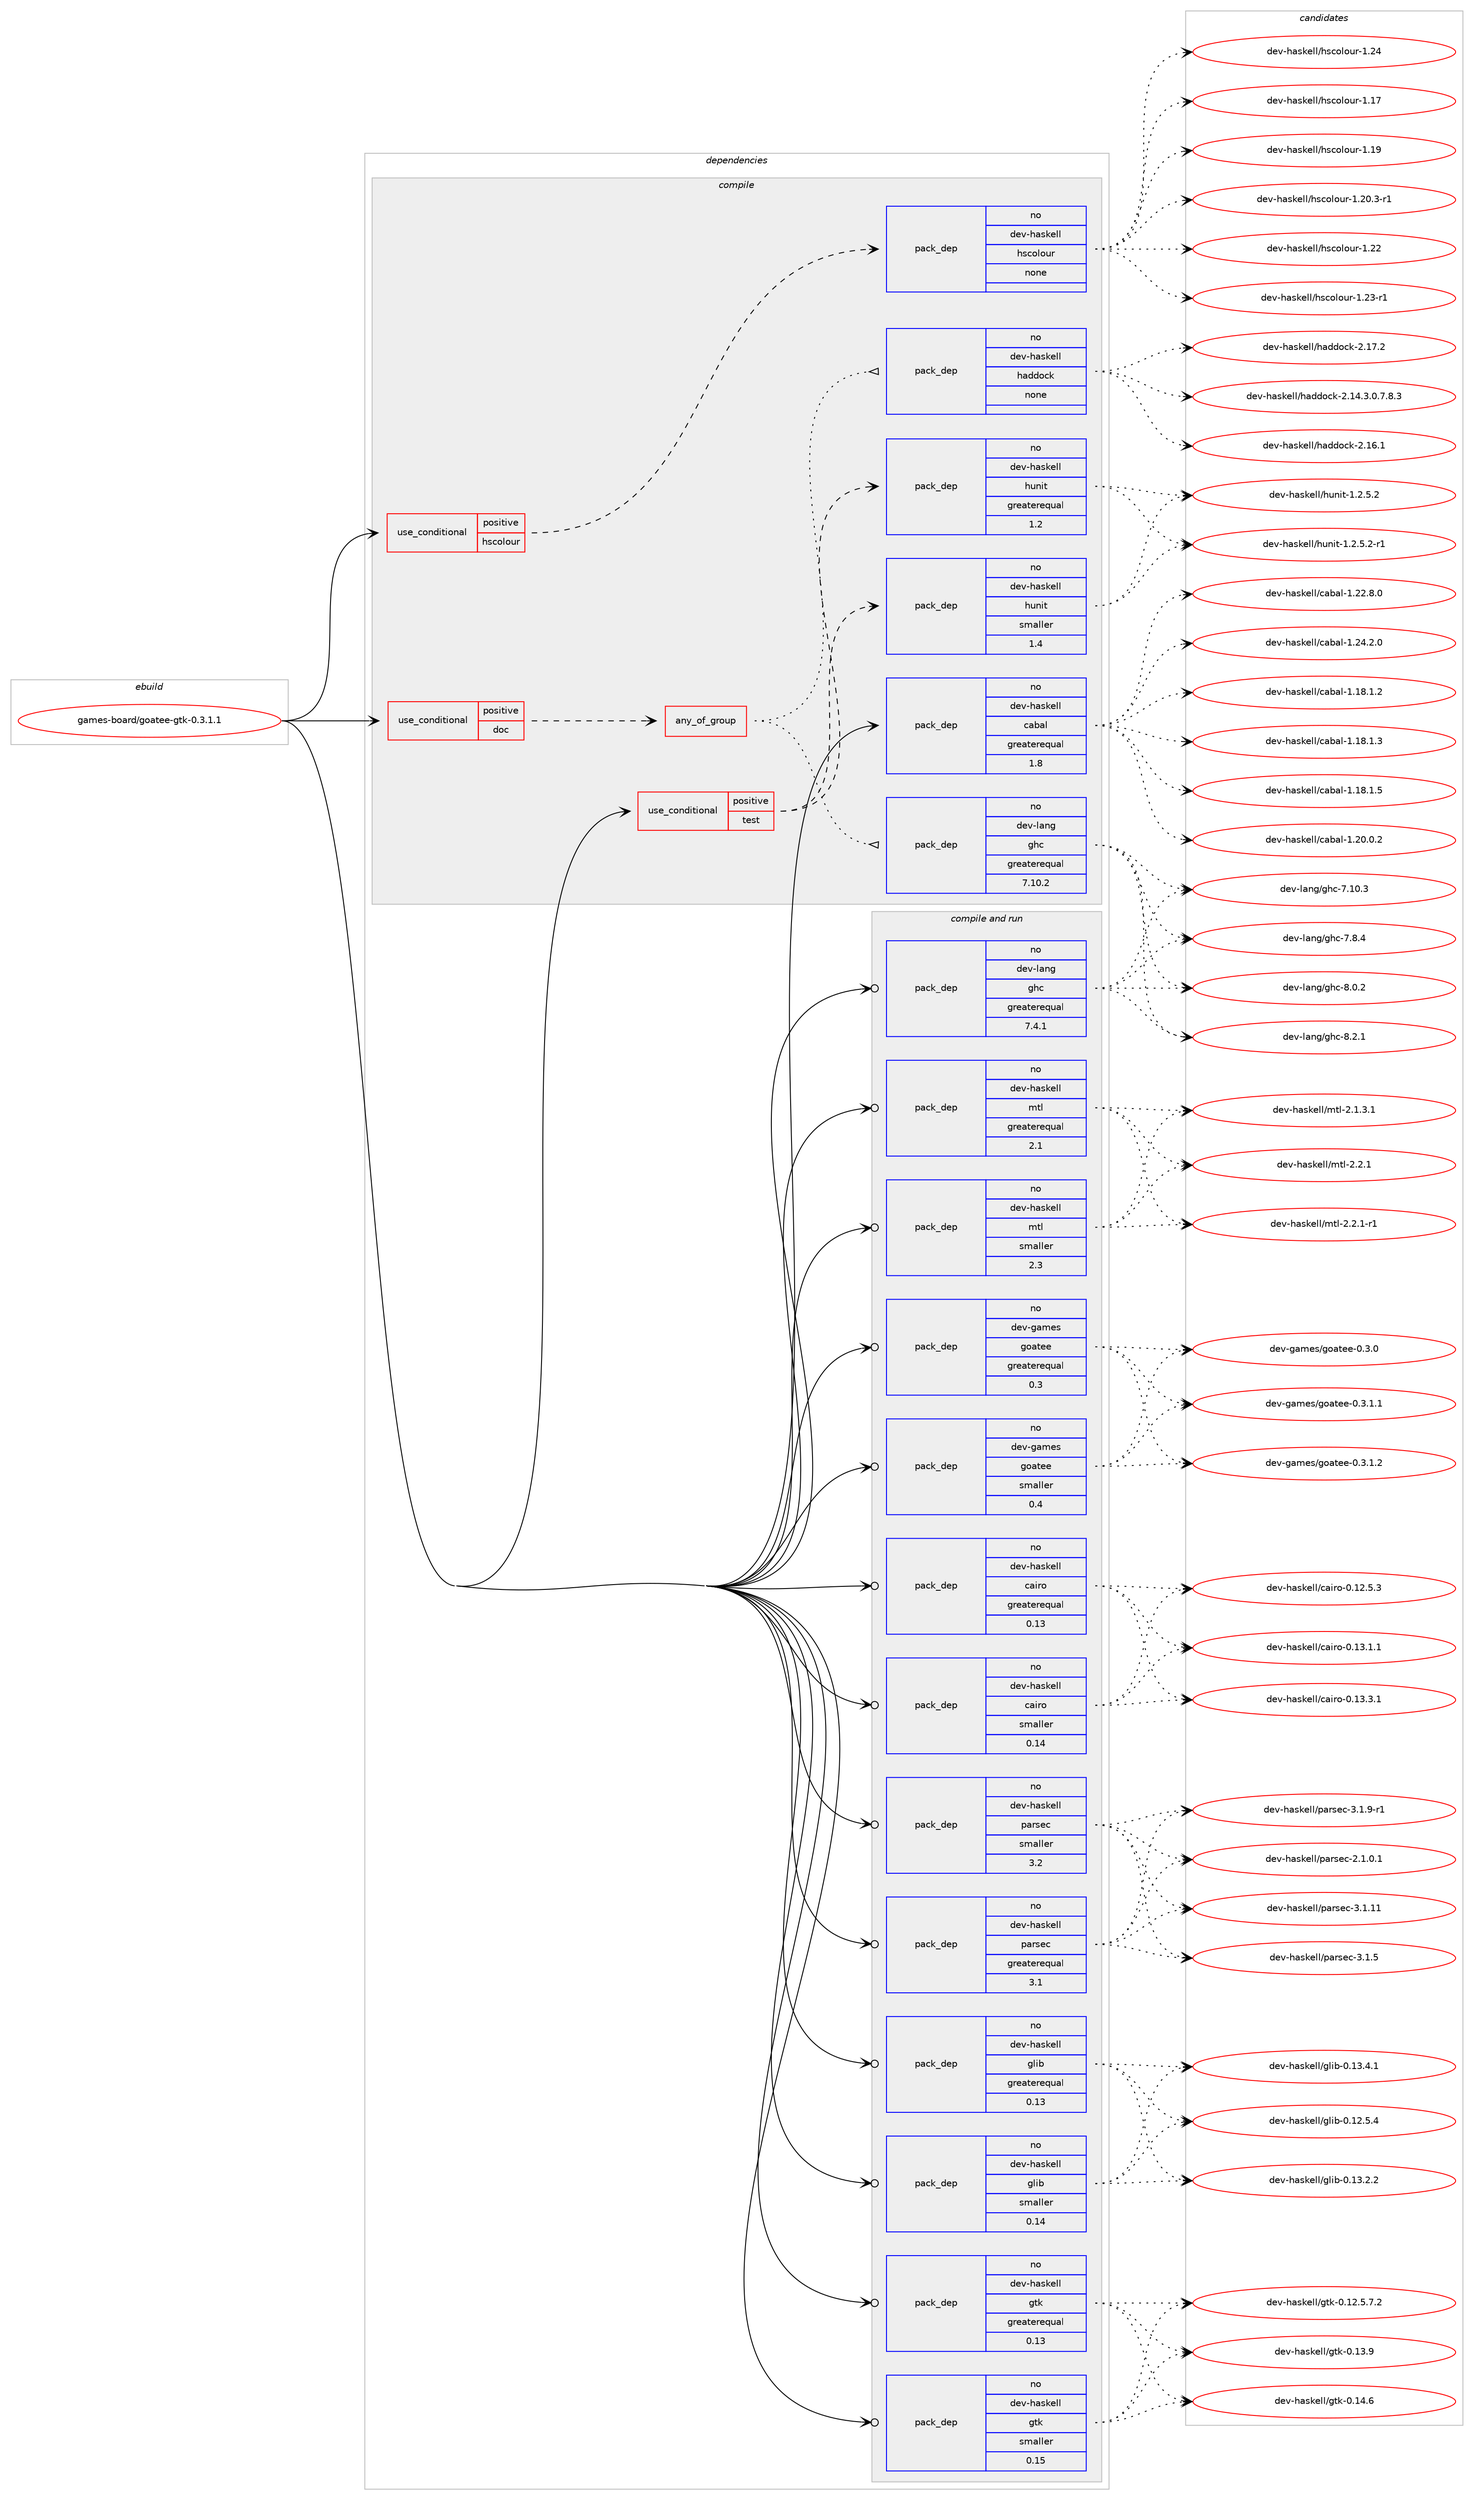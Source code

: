 digraph prolog {

# *************
# Graph options
# *************

newrank=true;
concentrate=true;
compound=true;
graph [rankdir=LR,fontname=Helvetica,fontsize=10,ranksep=1.5];#, ranksep=2.5, nodesep=0.2];
edge  [arrowhead=vee];
node  [fontname=Helvetica,fontsize=10];

# **********
# The ebuild
# **********

subgraph cluster_leftcol {
color=gray;
rank=same;
label=<<i>ebuild</i>>;
id [label="games-board/goatee-gtk-0.3.1.1", color=red, width=4, href="../games-board/goatee-gtk-0.3.1.1.svg"];
}

# ****************
# The dependencies
# ****************

subgraph cluster_midcol {
color=gray;
label=<<i>dependencies</i>>;
subgraph cluster_compile {
fillcolor="#eeeeee";
style=filled;
label=<<i>compile</i>>;
subgraph cond79778 {
dependency295411 [label=<<TABLE BORDER="0" CELLBORDER="1" CELLSPACING="0" CELLPADDING="4"><TR><TD ROWSPAN="3" CELLPADDING="10">use_conditional</TD></TR><TR><TD>positive</TD></TR><TR><TD>doc</TD></TR></TABLE>>, shape=none, color=red];
subgraph any4391 {
dependency295412 [label=<<TABLE BORDER="0" CELLBORDER="1" CELLSPACING="0" CELLPADDING="4"><TR><TD CELLPADDING="10">any_of_group</TD></TR></TABLE>>, shape=none, color=red];subgraph pack211190 {
dependency295413 [label=<<TABLE BORDER="0" CELLBORDER="1" CELLSPACING="0" CELLPADDING="4" WIDTH="220"><TR><TD ROWSPAN="6" CELLPADDING="30">pack_dep</TD></TR><TR><TD WIDTH="110">no</TD></TR><TR><TD>dev-haskell</TD></TR><TR><TD>haddock</TD></TR><TR><TD>none</TD></TR><TR><TD></TD></TR></TABLE>>, shape=none, color=blue];
}
dependency295412:e -> dependency295413:w [weight=20,style="dotted",arrowhead="oinv"];
subgraph pack211191 {
dependency295414 [label=<<TABLE BORDER="0" CELLBORDER="1" CELLSPACING="0" CELLPADDING="4" WIDTH="220"><TR><TD ROWSPAN="6" CELLPADDING="30">pack_dep</TD></TR><TR><TD WIDTH="110">no</TD></TR><TR><TD>dev-lang</TD></TR><TR><TD>ghc</TD></TR><TR><TD>greaterequal</TD></TR><TR><TD>7.10.2</TD></TR></TABLE>>, shape=none, color=blue];
}
dependency295412:e -> dependency295414:w [weight=20,style="dotted",arrowhead="oinv"];
}
dependency295411:e -> dependency295412:w [weight=20,style="dashed",arrowhead="vee"];
}
id:e -> dependency295411:w [weight=20,style="solid",arrowhead="vee"];
subgraph cond79779 {
dependency295415 [label=<<TABLE BORDER="0" CELLBORDER="1" CELLSPACING="0" CELLPADDING="4"><TR><TD ROWSPAN="3" CELLPADDING="10">use_conditional</TD></TR><TR><TD>positive</TD></TR><TR><TD>hscolour</TD></TR></TABLE>>, shape=none, color=red];
subgraph pack211192 {
dependency295416 [label=<<TABLE BORDER="0" CELLBORDER="1" CELLSPACING="0" CELLPADDING="4" WIDTH="220"><TR><TD ROWSPAN="6" CELLPADDING="30">pack_dep</TD></TR><TR><TD WIDTH="110">no</TD></TR><TR><TD>dev-haskell</TD></TR><TR><TD>hscolour</TD></TR><TR><TD>none</TD></TR><TR><TD></TD></TR></TABLE>>, shape=none, color=blue];
}
dependency295415:e -> dependency295416:w [weight=20,style="dashed",arrowhead="vee"];
}
id:e -> dependency295415:w [weight=20,style="solid",arrowhead="vee"];
subgraph cond79780 {
dependency295417 [label=<<TABLE BORDER="0" CELLBORDER="1" CELLSPACING="0" CELLPADDING="4"><TR><TD ROWSPAN="3" CELLPADDING="10">use_conditional</TD></TR><TR><TD>positive</TD></TR><TR><TD>test</TD></TR></TABLE>>, shape=none, color=red];
subgraph pack211193 {
dependency295418 [label=<<TABLE BORDER="0" CELLBORDER="1" CELLSPACING="0" CELLPADDING="4" WIDTH="220"><TR><TD ROWSPAN="6" CELLPADDING="30">pack_dep</TD></TR><TR><TD WIDTH="110">no</TD></TR><TR><TD>dev-haskell</TD></TR><TR><TD>hunit</TD></TR><TR><TD>greaterequal</TD></TR><TR><TD>1.2</TD></TR></TABLE>>, shape=none, color=blue];
}
dependency295417:e -> dependency295418:w [weight=20,style="dashed",arrowhead="vee"];
subgraph pack211194 {
dependency295419 [label=<<TABLE BORDER="0" CELLBORDER="1" CELLSPACING="0" CELLPADDING="4" WIDTH="220"><TR><TD ROWSPAN="6" CELLPADDING="30">pack_dep</TD></TR><TR><TD WIDTH="110">no</TD></TR><TR><TD>dev-haskell</TD></TR><TR><TD>hunit</TD></TR><TR><TD>smaller</TD></TR><TR><TD>1.4</TD></TR></TABLE>>, shape=none, color=blue];
}
dependency295417:e -> dependency295419:w [weight=20,style="dashed",arrowhead="vee"];
}
id:e -> dependency295417:w [weight=20,style="solid",arrowhead="vee"];
subgraph pack211195 {
dependency295420 [label=<<TABLE BORDER="0" CELLBORDER="1" CELLSPACING="0" CELLPADDING="4" WIDTH="220"><TR><TD ROWSPAN="6" CELLPADDING="30">pack_dep</TD></TR><TR><TD WIDTH="110">no</TD></TR><TR><TD>dev-haskell</TD></TR><TR><TD>cabal</TD></TR><TR><TD>greaterequal</TD></TR><TR><TD>1.8</TD></TR></TABLE>>, shape=none, color=blue];
}
id:e -> dependency295420:w [weight=20,style="solid",arrowhead="vee"];
}
subgraph cluster_compileandrun {
fillcolor="#eeeeee";
style=filled;
label=<<i>compile and run</i>>;
subgraph pack211196 {
dependency295421 [label=<<TABLE BORDER="0" CELLBORDER="1" CELLSPACING="0" CELLPADDING="4" WIDTH="220"><TR><TD ROWSPAN="6" CELLPADDING="30">pack_dep</TD></TR><TR><TD WIDTH="110">no</TD></TR><TR><TD>dev-games</TD></TR><TR><TD>goatee</TD></TR><TR><TD>greaterequal</TD></TR><TR><TD>0.3</TD></TR></TABLE>>, shape=none, color=blue];
}
id:e -> dependency295421:w [weight=20,style="solid",arrowhead="odotvee"];
subgraph pack211197 {
dependency295422 [label=<<TABLE BORDER="0" CELLBORDER="1" CELLSPACING="0" CELLPADDING="4" WIDTH="220"><TR><TD ROWSPAN="6" CELLPADDING="30">pack_dep</TD></TR><TR><TD WIDTH="110">no</TD></TR><TR><TD>dev-games</TD></TR><TR><TD>goatee</TD></TR><TR><TD>smaller</TD></TR><TR><TD>0.4</TD></TR></TABLE>>, shape=none, color=blue];
}
id:e -> dependency295422:w [weight=20,style="solid",arrowhead="odotvee"];
subgraph pack211198 {
dependency295423 [label=<<TABLE BORDER="0" CELLBORDER="1" CELLSPACING="0" CELLPADDING="4" WIDTH="220"><TR><TD ROWSPAN="6" CELLPADDING="30">pack_dep</TD></TR><TR><TD WIDTH="110">no</TD></TR><TR><TD>dev-haskell</TD></TR><TR><TD>cairo</TD></TR><TR><TD>greaterequal</TD></TR><TR><TD>0.13</TD></TR></TABLE>>, shape=none, color=blue];
}
id:e -> dependency295423:w [weight=20,style="solid",arrowhead="odotvee"];
subgraph pack211199 {
dependency295424 [label=<<TABLE BORDER="0" CELLBORDER="1" CELLSPACING="0" CELLPADDING="4" WIDTH="220"><TR><TD ROWSPAN="6" CELLPADDING="30">pack_dep</TD></TR><TR><TD WIDTH="110">no</TD></TR><TR><TD>dev-haskell</TD></TR><TR><TD>cairo</TD></TR><TR><TD>smaller</TD></TR><TR><TD>0.14</TD></TR></TABLE>>, shape=none, color=blue];
}
id:e -> dependency295424:w [weight=20,style="solid",arrowhead="odotvee"];
subgraph pack211200 {
dependency295425 [label=<<TABLE BORDER="0" CELLBORDER="1" CELLSPACING="0" CELLPADDING="4" WIDTH="220"><TR><TD ROWSPAN="6" CELLPADDING="30">pack_dep</TD></TR><TR><TD WIDTH="110">no</TD></TR><TR><TD>dev-haskell</TD></TR><TR><TD>glib</TD></TR><TR><TD>greaterequal</TD></TR><TR><TD>0.13</TD></TR></TABLE>>, shape=none, color=blue];
}
id:e -> dependency295425:w [weight=20,style="solid",arrowhead="odotvee"];
subgraph pack211201 {
dependency295426 [label=<<TABLE BORDER="0" CELLBORDER="1" CELLSPACING="0" CELLPADDING="4" WIDTH="220"><TR><TD ROWSPAN="6" CELLPADDING="30">pack_dep</TD></TR><TR><TD WIDTH="110">no</TD></TR><TR><TD>dev-haskell</TD></TR><TR><TD>glib</TD></TR><TR><TD>smaller</TD></TR><TR><TD>0.14</TD></TR></TABLE>>, shape=none, color=blue];
}
id:e -> dependency295426:w [weight=20,style="solid",arrowhead="odotvee"];
subgraph pack211202 {
dependency295427 [label=<<TABLE BORDER="0" CELLBORDER="1" CELLSPACING="0" CELLPADDING="4" WIDTH="220"><TR><TD ROWSPAN="6" CELLPADDING="30">pack_dep</TD></TR><TR><TD WIDTH="110">no</TD></TR><TR><TD>dev-haskell</TD></TR><TR><TD>gtk</TD></TR><TR><TD>greaterequal</TD></TR><TR><TD>0.13</TD></TR></TABLE>>, shape=none, color=blue];
}
id:e -> dependency295427:w [weight=20,style="solid",arrowhead="odotvee"];
subgraph pack211203 {
dependency295428 [label=<<TABLE BORDER="0" CELLBORDER="1" CELLSPACING="0" CELLPADDING="4" WIDTH="220"><TR><TD ROWSPAN="6" CELLPADDING="30">pack_dep</TD></TR><TR><TD WIDTH="110">no</TD></TR><TR><TD>dev-haskell</TD></TR><TR><TD>gtk</TD></TR><TR><TD>smaller</TD></TR><TR><TD>0.15</TD></TR></TABLE>>, shape=none, color=blue];
}
id:e -> dependency295428:w [weight=20,style="solid",arrowhead="odotvee"];
subgraph pack211204 {
dependency295429 [label=<<TABLE BORDER="0" CELLBORDER="1" CELLSPACING="0" CELLPADDING="4" WIDTH="220"><TR><TD ROWSPAN="6" CELLPADDING="30">pack_dep</TD></TR><TR><TD WIDTH="110">no</TD></TR><TR><TD>dev-haskell</TD></TR><TR><TD>mtl</TD></TR><TR><TD>greaterequal</TD></TR><TR><TD>2.1</TD></TR></TABLE>>, shape=none, color=blue];
}
id:e -> dependency295429:w [weight=20,style="solid",arrowhead="odotvee"];
subgraph pack211205 {
dependency295430 [label=<<TABLE BORDER="0" CELLBORDER="1" CELLSPACING="0" CELLPADDING="4" WIDTH="220"><TR><TD ROWSPAN="6" CELLPADDING="30">pack_dep</TD></TR><TR><TD WIDTH="110">no</TD></TR><TR><TD>dev-haskell</TD></TR><TR><TD>mtl</TD></TR><TR><TD>smaller</TD></TR><TR><TD>2.3</TD></TR></TABLE>>, shape=none, color=blue];
}
id:e -> dependency295430:w [weight=20,style="solid",arrowhead="odotvee"];
subgraph pack211206 {
dependency295431 [label=<<TABLE BORDER="0" CELLBORDER="1" CELLSPACING="0" CELLPADDING="4" WIDTH="220"><TR><TD ROWSPAN="6" CELLPADDING="30">pack_dep</TD></TR><TR><TD WIDTH="110">no</TD></TR><TR><TD>dev-haskell</TD></TR><TR><TD>parsec</TD></TR><TR><TD>greaterequal</TD></TR><TR><TD>3.1</TD></TR></TABLE>>, shape=none, color=blue];
}
id:e -> dependency295431:w [weight=20,style="solid",arrowhead="odotvee"];
subgraph pack211207 {
dependency295432 [label=<<TABLE BORDER="0" CELLBORDER="1" CELLSPACING="0" CELLPADDING="4" WIDTH="220"><TR><TD ROWSPAN="6" CELLPADDING="30">pack_dep</TD></TR><TR><TD WIDTH="110">no</TD></TR><TR><TD>dev-haskell</TD></TR><TR><TD>parsec</TD></TR><TR><TD>smaller</TD></TR><TR><TD>3.2</TD></TR></TABLE>>, shape=none, color=blue];
}
id:e -> dependency295432:w [weight=20,style="solid",arrowhead="odotvee"];
subgraph pack211208 {
dependency295433 [label=<<TABLE BORDER="0" CELLBORDER="1" CELLSPACING="0" CELLPADDING="4" WIDTH="220"><TR><TD ROWSPAN="6" CELLPADDING="30">pack_dep</TD></TR><TR><TD WIDTH="110">no</TD></TR><TR><TD>dev-lang</TD></TR><TR><TD>ghc</TD></TR><TR><TD>greaterequal</TD></TR><TR><TD>7.4.1</TD></TR></TABLE>>, shape=none, color=blue];
}
id:e -> dependency295433:w [weight=20,style="solid",arrowhead="odotvee"];
}
subgraph cluster_run {
fillcolor="#eeeeee";
style=filled;
label=<<i>run</i>>;
}
}

# **************
# The candidates
# **************

subgraph cluster_choices {
rank=same;
color=gray;
label=<<i>candidates</i>>;

subgraph choice211190 {
color=black;
nodesep=1;
choice1001011184510497115107101108108471049710010011199107455046495246514648465546564651 [label="dev-haskell/haddock-2.14.3.0.7.8.3", color=red, width=4,href="../dev-haskell/haddock-2.14.3.0.7.8.3.svg"];
choice100101118451049711510710110810847104971001001119910745504649544649 [label="dev-haskell/haddock-2.16.1", color=red, width=4,href="../dev-haskell/haddock-2.16.1.svg"];
choice100101118451049711510710110810847104971001001119910745504649554650 [label="dev-haskell/haddock-2.17.2", color=red, width=4,href="../dev-haskell/haddock-2.17.2.svg"];
dependency295413:e -> choice1001011184510497115107101108108471049710010011199107455046495246514648465546564651:w [style=dotted,weight="100"];
dependency295413:e -> choice100101118451049711510710110810847104971001001119910745504649544649:w [style=dotted,weight="100"];
dependency295413:e -> choice100101118451049711510710110810847104971001001119910745504649554650:w [style=dotted,weight="100"];
}
subgraph choice211191 {
color=black;
nodesep=1;
choice1001011184510897110103471031049945554649484651 [label="dev-lang/ghc-7.10.3", color=red, width=4,href="../dev-lang/ghc-7.10.3.svg"];
choice10010111845108971101034710310499455546564652 [label="dev-lang/ghc-7.8.4", color=red, width=4,href="../dev-lang/ghc-7.8.4.svg"];
choice10010111845108971101034710310499455646484650 [label="dev-lang/ghc-8.0.2", color=red, width=4,href="../dev-lang/ghc-8.0.2.svg"];
choice10010111845108971101034710310499455646504649 [label="dev-lang/ghc-8.2.1", color=red, width=4,href="../dev-lang/ghc-8.2.1.svg"];
dependency295414:e -> choice1001011184510897110103471031049945554649484651:w [style=dotted,weight="100"];
dependency295414:e -> choice10010111845108971101034710310499455546564652:w [style=dotted,weight="100"];
dependency295414:e -> choice10010111845108971101034710310499455646484650:w [style=dotted,weight="100"];
dependency295414:e -> choice10010111845108971101034710310499455646504649:w [style=dotted,weight="100"];
}
subgraph choice211192 {
color=black;
nodesep=1;
choice100101118451049711510710110810847104115991111081111171144549464955 [label="dev-haskell/hscolour-1.17", color=red, width=4,href="../dev-haskell/hscolour-1.17.svg"];
choice100101118451049711510710110810847104115991111081111171144549464957 [label="dev-haskell/hscolour-1.19", color=red, width=4,href="../dev-haskell/hscolour-1.19.svg"];
choice10010111845104971151071011081084710411599111108111117114454946504846514511449 [label="dev-haskell/hscolour-1.20.3-r1", color=red, width=4,href="../dev-haskell/hscolour-1.20.3-r1.svg"];
choice100101118451049711510710110810847104115991111081111171144549465050 [label="dev-haskell/hscolour-1.22", color=red, width=4,href="../dev-haskell/hscolour-1.22.svg"];
choice1001011184510497115107101108108471041159911110811111711445494650514511449 [label="dev-haskell/hscolour-1.23-r1", color=red, width=4,href="../dev-haskell/hscolour-1.23-r1.svg"];
choice100101118451049711510710110810847104115991111081111171144549465052 [label="dev-haskell/hscolour-1.24", color=red, width=4,href="../dev-haskell/hscolour-1.24.svg"];
dependency295416:e -> choice100101118451049711510710110810847104115991111081111171144549464955:w [style=dotted,weight="100"];
dependency295416:e -> choice100101118451049711510710110810847104115991111081111171144549464957:w [style=dotted,weight="100"];
dependency295416:e -> choice10010111845104971151071011081084710411599111108111117114454946504846514511449:w [style=dotted,weight="100"];
dependency295416:e -> choice100101118451049711510710110810847104115991111081111171144549465050:w [style=dotted,weight="100"];
dependency295416:e -> choice1001011184510497115107101108108471041159911110811111711445494650514511449:w [style=dotted,weight="100"];
dependency295416:e -> choice100101118451049711510710110810847104115991111081111171144549465052:w [style=dotted,weight="100"];
}
subgraph choice211193 {
color=black;
nodesep=1;
choice1001011184510497115107101108108471041171101051164549465046534650 [label="dev-haskell/hunit-1.2.5.2", color=red, width=4,href="../dev-haskell/hunit-1.2.5.2.svg"];
choice10010111845104971151071011081084710411711010511645494650465346504511449 [label="dev-haskell/hunit-1.2.5.2-r1", color=red, width=4,href="../dev-haskell/hunit-1.2.5.2-r1.svg"];
dependency295418:e -> choice1001011184510497115107101108108471041171101051164549465046534650:w [style=dotted,weight="100"];
dependency295418:e -> choice10010111845104971151071011081084710411711010511645494650465346504511449:w [style=dotted,weight="100"];
}
subgraph choice211194 {
color=black;
nodesep=1;
choice1001011184510497115107101108108471041171101051164549465046534650 [label="dev-haskell/hunit-1.2.5.2", color=red, width=4,href="../dev-haskell/hunit-1.2.5.2.svg"];
choice10010111845104971151071011081084710411711010511645494650465346504511449 [label="dev-haskell/hunit-1.2.5.2-r1", color=red, width=4,href="../dev-haskell/hunit-1.2.5.2-r1.svg"];
dependency295419:e -> choice1001011184510497115107101108108471041171101051164549465046534650:w [style=dotted,weight="100"];
dependency295419:e -> choice10010111845104971151071011081084710411711010511645494650465346504511449:w [style=dotted,weight="100"];
}
subgraph choice211195 {
color=black;
nodesep=1;
choice10010111845104971151071011081084799979897108454946495646494650 [label="dev-haskell/cabal-1.18.1.2", color=red, width=4,href="../dev-haskell/cabal-1.18.1.2.svg"];
choice10010111845104971151071011081084799979897108454946495646494651 [label="dev-haskell/cabal-1.18.1.3", color=red, width=4,href="../dev-haskell/cabal-1.18.1.3.svg"];
choice10010111845104971151071011081084799979897108454946495646494653 [label="dev-haskell/cabal-1.18.1.5", color=red, width=4,href="../dev-haskell/cabal-1.18.1.5.svg"];
choice10010111845104971151071011081084799979897108454946504846484650 [label="dev-haskell/cabal-1.20.0.2", color=red, width=4,href="../dev-haskell/cabal-1.20.0.2.svg"];
choice10010111845104971151071011081084799979897108454946505046564648 [label="dev-haskell/cabal-1.22.8.0", color=red, width=4,href="../dev-haskell/cabal-1.22.8.0.svg"];
choice10010111845104971151071011081084799979897108454946505246504648 [label="dev-haskell/cabal-1.24.2.0", color=red, width=4,href="../dev-haskell/cabal-1.24.2.0.svg"];
dependency295420:e -> choice10010111845104971151071011081084799979897108454946495646494650:w [style=dotted,weight="100"];
dependency295420:e -> choice10010111845104971151071011081084799979897108454946495646494651:w [style=dotted,weight="100"];
dependency295420:e -> choice10010111845104971151071011081084799979897108454946495646494653:w [style=dotted,weight="100"];
dependency295420:e -> choice10010111845104971151071011081084799979897108454946504846484650:w [style=dotted,weight="100"];
dependency295420:e -> choice10010111845104971151071011081084799979897108454946505046564648:w [style=dotted,weight="100"];
dependency295420:e -> choice10010111845104971151071011081084799979897108454946505246504648:w [style=dotted,weight="100"];
}
subgraph choice211196 {
color=black;
nodesep=1;
choice10010111845103971091011154710311197116101101454846514648 [label="dev-games/goatee-0.3.0", color=red, width=4,href="../dev-games/goatee-0.3.0.svg"];
choice100101118451039710910111547103111971161011014548465146494649 [label="dev-games/goatee-0.3.1.1", color=red, width=4,href="../dev-games/goatee-0.3.1.1.svg"];
choice100101118451039710910111547103111971161011014548465146494650 [label="dev-games/goatee-0.3.1.2", color=red, width=4,href="../dev-games/goatee-0.3.1.2.svg"];
dependency295421:e -> choice10010111845103971091011154710311197116101101454846514648:w [style=dotted,weight="100"];
dependency295421:e -> choice100101118451039710910111547103111971161011014548465146494649:w [style=dotted,weight="100"];
dependency295421:e -> choice100101118451039710910111547103111971161011014548465146494650:w [style=dotted,weight="100"];
}
subgraph choice211197 {
color=black;
nodesep=1;
choice10010111845103971091011154710311197116101101454846514648 [label="dev-games/goatee-0.3.0", color=red, width=4,href="../dev-games/goatee-0.3.0.svg"];
choice100101118451039710910111547103111971161011014548465146494649 [label="dev-games/goatee-0.3.1.1", color=red, width=4,href="../dev-games/goatee-0.3.1.1.svg"];
choice100101118451039710910111547103111971161011014548465146494650 [label="dev-games/goatee-0.3.1.2", color=red, width=4,href="../dev-games/goatee-0.3.1.2.svg"];
dependency295422:e -> choice10010111845103971091011154710311197116101101454846514648:w [style=dotted,weight="100"];
dependency295422:e -> choice100101118451039710910111547103111971161011014548465146494649:w [style=dotted,weight="100"];
dependency295422:e -> choice100101118451039710910111547103111971161011014548465146494650:w [style=dotted,weight="100"];
}
subgraph choice211198 {
color=black;
nodesep=1;
choice1001011184510497115107101108108479997105114111454846495046534651 [label="dev-haskell/cairo-0.12.5.3", color=red, width=4,href="../dev-haskell/cairo-0.12.5.3.svg"];
choice1001011184510497115107101108108479997105114111454846495146494649 [label="dev-haskell/cairo-0.13.1.1", color=red, width=4,href="../dev-haskell/cairo-0.13.1.1.svg"];
choice1001011184510497115107101108108479997105114111454846495146514649 [label="dev-haskell/cairo-0.13.3.1", color=red, width=4,href="../dev-haskell/cairo-0.13.3.1.svg"];
dependency295423:e -> choice1001011184510497115107101108108479997105114111454846495046534651:w [style=dotted,weight="100"];
dependency295423:e -> choice1001011184510497115107101108108479997105114111454846495146494649:w [style=dotted,weight="100"];
dependency295423:e -> choice1001011184510497115107101108108479997105114111454846495146514649:w [style=dotted,weight="100"];
}
subgraph choice211199 {
color=black;
nodesep=1;
choice1001011184510497115107101108108479997105114111454846495046534651 [label="dev-haskell/cairo-0.12.5.3", color=red, width=4,href="../dev-haskell/cairo-0.12.5.3.svg"];
choice1001011184510497115107101108108479997105114111454846495146494649 [label="dev-haskell/cairo-0.13.1.1", color=red, width=4,href="../dev-haskell/cairo-0.13.1.1.svg"];
choice1001011184510497115107101108108479997105114111454846495146514649 [label="dev-haskell/cairo-0.13.3.1", color=red, width=4,href="../dev-haskell/cairo-0.13.3.1.svg"];
dependency295424:e -> choice1001011184510497115107101108108479997105114111454846495046534651:w [style=dotted,weight="100"];
dependency295424:e -> choice1001011184510497115107101108108479997105114111454846495146494649:w [style=dotted,weight="100"];
dependency295424:e -> choice1001011184510497115107101108108479997105114111454846495146514649:w [style=dotted,weight="100"];
}
subgraph choice211200 {
color=black;
nodesep=1;
choice10010111845104971151071011081084710310810598454846495046534652 [label="dev-haskell/glib-0.12.5.4", color=red, width=4,href="../dev-haskell/glib-0.12.5.4.svg"];
choice10010111845104971151071011081084710310810598454846495146504650 [label="dev-haskell/glib-0.13.2.2", color=red, width=4,href="../dev-haskell/glib-0.13.2.2.svg"];
choice10010111845104971151071011081084710310810598454846495146524649 [label="dev-haskell/glib-0.13.4.1", color=red, width=4,href="../dev-haskell/glib-0.13.4.1.svg"];
dependency295425:e -> choice10010111845104971151071011081084710310810598454846495046534652:w [style=dotted,weight="100"];
dependency295425:e -> choice10010111845104971151071011081084710310810598454846495146504650:w [style=dotted,weight="100"];
dependency295425:e -> choice10010111845104971151071011081084710310810598454846495146524649:w [style=dotted,weight="100"];
}
subgraph choice211201 {
color=black;
nodesep=1;
choice10010111845104971151071011081084710310810598454846495046534652 [label="dev-haskell/glib-0.12.5.4", color=red, width=4,href="../dev-haskell/glib-0.12.5.4.svg"];
choice10010111845104971151071011081084710310810598454846495146504650 [label="dev-haskell/glib-0.13.2.2", color=red, width=4,href="../dev-haskell/glib-0.13.2.2.svg"];
choice10010111845104971151071011081084710310810598454846495146524649 [label="dev-haskell/glib-0.13.4.1", color=red, width=4,href="../dev-haskell/glib-0.13.4.1.svg"];
dependency295426:e -> choice10010111845104971151071011081084710310810598454846495046534652:w [style=dotted,weight="100"];
dependency295426:e -> choice10010111845104971151071011081084710310810598454846495146504650:w [style=dotted,weight="100"];
dependency295426:e -> choice10010111845104971151071011081084710310810598454846495146524649:w [style=dotted,weight="100"];
}
subgraph choice211202 {
color=black;
nodesep=1;
choice1001011184510497115107101108108471031161074548464950465346554650 [label="dev-haskell/gtk-0.12.5.7.2", color=red, width=4,href="../dev-haskell/gtk-0.12.5.7.2.svg"];
choice10010111845104971151071011081084710311610745484649514657 [label="dev-haskell/gtk-0.13.9", color=red, width=4,href="../dev-haskell/gtk-0.13.9.svg"];
choice10010111845104971151071011081084710311610745484649524654 [label="dev-haskell/gtk-0.14.6", color=red, width=4,href="../dev-haskell/gtk-0.14.6.svg"];
dependency295427:e -> choice1001011184510497115107101108108471031161074548464950465346554650:w [style=dotted,weight="100"];
dependency295427:e -> choice10010111845104971151071011081084710311610745484649514657:w [style=dotted,weight="100"];
dependency295427:e -> choice10010111845104971151071011081084710311610745484649524654:w [style=dotted,weight="100"];
}
subgraph choice211203 {
color=black;
nodesep=1;
choice1001011184510497115107101108108471031161074548464950465346554650 [label="dev-haskell/gtk-0.12.5.7.2", color=red, width=4,href="../dev-haskell/gtk-0.12.5.7.2.svg"];
choice10010111845104971151071011081084710311610745484649514657 [label="dev-haskell/gtk-0.13.9", color=red, width=4,href="../dev-haskell/gtk-0.13.9.svg"];
choice10010111845104971151071011081084710311610745484649524654 [label="dev-haskell/gtk-0.14.6", color=red, width=4,href="../dev-haskell/gtk-0.14.6.svg"];
dependency295428:e -> choice1001011184510497115107101108108471031161074548464950465346554650:w [style=dotted,weight="100"];
dependency295428:e -> choice10010111845104971151071011081084710311610745484649514657:w [style=dotted,weight="100"];
dependency295428:e -> choice10010111845104971151071011081084710311610745484649524654:w [style=dotted,weight="100"];
}
subgraph choice211204 {
color=black;
nodesep=1;
choice1001011184510497115107101108108471091161084550464946514649 [label="dev-haskell/mtl-2.1.3.1", color=red, width=4,href="../dev-haskell/mtl-2.1.3.1.svg"];
choice100101118451049711510710110810847109116108455046504649 [label="dev-haskell/mtl-2.2.1", color=red, width=4,href="../dev-haskell/mtl-2.2.1.svg"];
choice1001011184510497115107101108108471091161084550465046494511449 [label="dev-haskell/mtl-2.2.1-r1", color=red, width=4,href="../dev-haskell/mtl-2.2.1-r1.svg"];
dependency295429:e -> choice1001011184510497115107101108108471091161084550464946514649:w [style=dotted,weight="100"];
dependency295429:e -> choice100101118451049711510710110810847109116108455046504649:w [style=dotted,weight="100"];
dependency295429:e -> choice1001011184510497115107101108108471091161084550465046494511449:w [style=dotted,weight="100"];
}
subgraph choice211205 {
color=black;
nodesep=1;
choice1001011184510497115107101108108471091161084550464946514649 [label="dev-haskell/mtl-2.1.3.1", color=red, width=4,href="../dev-haskell/mtl-2.1.3.1.svg"];
choice100101118451049711510710110810847109116108455046504649 [label="dev-haskell/mtl-2.2.1", color=red, width=4,href="../dev-haskell/mtl-2.2.1.svg"];
choice1001011184510497115107101108108471091161084550465046494511449 [label="dev-haskell/mtl-2.2.1-r1", color=red, width=4,href="../dev-haskell/mtl-2.2.1-r1.svg"];
dependency295430:e -> choice1001011184510497115107101108108471091161084550464946514649:w [style=dotted,weight="100"];
dependency295430:e -> choice100101118451049711510710110810847109116108455046504649:w [style=dotted,weight="100"];
dependency295430:e -> choice1001011184510497115107101108108471091161084550465046494511449:w [style=dotted,weight="100"];
}
subgraph choice211206 {
color=black;
nodesep=1;
choice10010111845104971151071011081084711297114115101994550464946484649 [label="dev-haskell/parsec-2.1.0.1", color=red, width=4,href="../dev-haskell/parsec-2.1.0.1.svg"];
choice100101118451049711510710110810847112971141151019945514649464949 [label="dev-haskell/parsec-3.1.11", color=red, width=4,href="../dev-haskell/parsec-3.1.11.svg"];
choice1001011184510497115107101108108471129711411510199455146494653 [label="dev-haskell/parsec-3.1.5", color=red, width=4,href="../dev-haskell/parsec-3.1.5.svg"];
choice10010111845104971151071011081084711297114115101994551464946574511449 [label="dev-haskell/parsec-3.1.9-r1", color=red, width=4,href="../dev-haskell/parsec-3.1.9-r1.svg"];
dependency295431:e -> choice10010111845104971151071011081084711297114115101994550464946484649:w [style=dotted,weight="100"];
dependency295431:e -> choice100101118451049711510710110810847112971141151019945514649464949:w [style=dotted,weight="100"];
dependency295431:e -> choice1001011184510497115107101108108471129711411510199455146494653:w [style=dotted,weight="100"];
dependency295431:e -> choice10010111845104971151071011081084711297114115101994551464946574511449:w [style=dotted,weight="100"];
}
subgraph choice211207 {
color=black;
nodesep=1;
choice10010111845104971151071011081084711297114115101994550464946484649 [label="dev-haskell/parsec-2.1.0.1", color=red, width=4,href="../dev-haskell/parsec-2.1.0.1.svg"];
choice100101118451049711510710110810847112971141151019945514649464949 [label="dev-haskell/parsec-3.1.11", color=red, width=4,href="../dev-haskell/parsec-3.1.11.svg"];
choice1001011184510497115107101108108471129711411510199455146494653 [label="dev-haskell/parsec-3.1.5", color=red, width=4,href="../dev-haskell/parsec-3.1.5.svg"];
choice10010111845104971151071011081084711297114115101994551464946574511449 [label="dev-haskell/parsec-3.1.9-r1", color=red, width=4,href="../dev-haskell/parsec-3.1.9-r1.svg"];
dependency295432:e -> choice10010111845104971151071011081084711297114115101994550464946484649:w [style=dotted,weight="100"];
dependency295432:e -> choice100101118451049711510710110810847112971141151019945514649464949:w [style=dotted,weight="100"];
dependency295432:e -> choice1001011184510497115107101108108471129711411510199455146494653:w [style=dotted,weight="100"];
dependency295432:e -> choice10010111845104971151071011081084711297114115101994551464946574511449:w [style=dotted,weight="100"];
}
subgraph choice211208 {
color=black;
nodesep=1;
choice1001011184510897110103471031049945554649484651 [label="dev-lang/ghc-7.10.3", color=red, width=4,href="../dev-lang/ghc-7.10.3.svg"];
choice10010111845108971101034710310499455546564652 [label="dev-lang/ghc-7.8.4", color=red, width=4,href="../dev-lang/ghc-7.8.4.svg"];
choice10010111845108971101034710310499455646484650 [label="dev-lang/ghc-8.0.2", color=red, width=4,href="../dev-lang/ghc-8.0.2.svg"];
choice10010111845108971101034710310499455646504649 [label="dev-lang/ghc-8.2.1", color=red, width=4,href="../dev-lang/ghc-8.2.1.svg"];
dependency295433:e -> choice1001011184510897110103471031049945554649484651:w [style=dotted,weight="100"];
dependency295433:e -> choice10010111845108971101034710310499455546564652:w [style=dotted,weight="100"];
dependency295433:e -> choice10010111845108971101034710310499455646484650:w [style=dotted,weight="100"];
dependency295433:e -> choice10010111845108971101034710310499455646504649:w [style=dotted,weight="100"];
}
}

}

